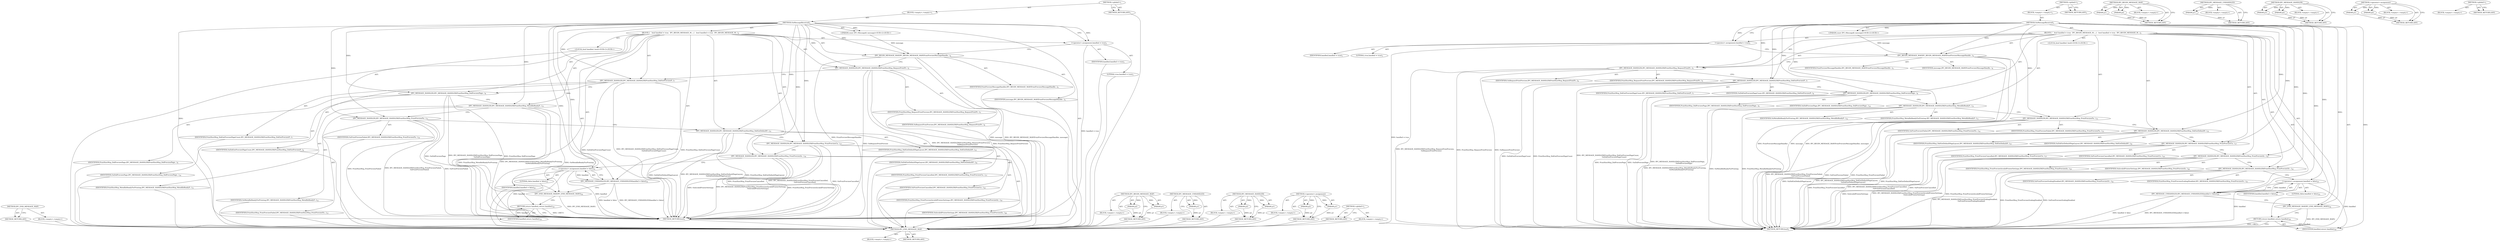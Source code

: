 digraph "&lt;global&gt;" {
vulnerable_87 [label=<(METHOD,IPC_END_MESSAGE_MAP)>];
vulnerable_88 [label=<(BLOCK,&lt;empty&gt;,&lt;empty&gt;)>];
vulnerable_89 [label=<(METHOD_RETURN,ANY)>];
vulnerable_6 [label=<(METHOD,&lt;global&gt;)<SUB>1</SUB>>];
vulnerable_7 [label=<(BLOCK,&lt;empty&gt;,&lt;empty&gt;)<SUB>1</SUB>>];
vulnerable_8 [label=<(METHOD,OnMessageReceived)<SUB>1</SUB>>];
vulnerable_9 [label="<(PARAM,const IPC::Message&amp; message)<SUB>2</SUB>>"];
vulnerable_10 [label=<(BLOCK,{
   bool handled = true;
  IPC_BEGIN_MESSAGE_M...,{
   bool handled = true;
  IPC_BEGIN_MESSAGE_M...)<SUB>2</SUB>>];
vulnerable_11 [label="<(LOCAL,bool handled: bool)<SUB>3</SUB>>"];
vulnerable_12 [label=<(&lt;operator&gt;.assignment,handled = true)<SUB>3</SUB>>];
vulnerable_13 [label=<(IDENTIFIER,handled,handled = true)<SUB>3</SUB>>];
vulnerable_14 [label=<(LITERAL,true,handled = true)<SUB>3</SUB>>];
vulnerable_15 [label=<(IPC_BEGIN_MESSAGE_MAP,IPC_BEGIN_MESSAGE_MAP(PrintPreviewMessageHandle...)<SUB>4</SUB>>];
vulnerable_16 [label=<(IDENTIFIER,PrintPreviewMessageHandler,IPC_BEGIN_MESSAGE_MAP(PrintPreviewMessageHandle...)<SUB>4</SUB>>];
vulnerable_17 [label=<(IDENTIFIER,message,IPC_BEGIN_MESSAGE_MAP(PrintPreviewMessageHandle...)<SUB>4</SUB>>];
vulnerable_18 [label=<(IPC_MESSAGE_HANDLER,IPC_MESSAGE_HANDLER(PrintHostMsg_RequestPrintPr...)<SUB>5</SUB>>];
vulnerable_19 [label=<(IDENTIFIER,PrintHostMsg_RequestPrintPreview,IPC_MESSAGE_HANDLER(PrintHostMsg_RequestPrintPr...)<SUB>5</SUB>>];
vulnerable_20 [label=<(IDENTIFIER,OnRequestPrintPreview,IPC_MESSAGE_HANDLER(PrintHostMsg_RequestPrintPr...)<SUB>6</SUB>>];
vulnerable_21 [label=<(IPC_MESSAGE_HANDLER,IPC_MESSAGE_HANDLER(PrintHostMsg_DidGetPreviewP...)<SUB>7</SUB>>];
vulnerable_22 [label=<(IDENTIFIER,PrintHostMsg_DidGetPreviewPageCount,IPC_MESSAGE_HANDLER(PrintHostMsg_DidGetPreviewP...)<SUB>7</SUB>>];
vulnerable_23 [label=<(IDENTIFIER,OnDidGetPreviewPageCount,IPC_MESSAGE_HANDLER(PrintHostMsg_DidGetPreviewP...)<SUB>8</SUB>>];
vulnerable_24 [label=<(IPC_MESSAGE_HANDLER,IPC_MESSAGE_HANDLER(PrintHostMsg_DidPreviewPage...)<SUB>9</SUB>>];
vulnerable_25 [label=<(IDENTIFIER,PrintHostMsg_DidPreviewPage,IPC_MESSAGE_HANDLER(PrintHostMsg_DidPreviewPage...)<SUB>9</SUB>>];
vulnerable_26 [label=<(IDENTIFIER,OnDidPreviewPage,IPC_MESSAGE_HANDLER(PrintHostMsg_DidPreviewPage...)<SUB>10</SUB>>];
vulnerable_27 [label=<(IPC_MESSAGE_HANDLER,IPC_MESSAGE_HANDLER(PrintHostMsg_MetafileReadyF...)<SUB>11</SUB>>];
vulnerable_28 [label=<(IDENTIFIER,PrintHostMsg_MetafileReadyForPrinting,IPC_MESSAGE_HANDLER(PrintHostMsg_MetafileReadyF...)<SUB>11</SUB>>];
vulnerable_29 [label=<(IDENTIFIER,OnMetafileReadyForPrinting,IPC_MESSAGE_HANDLER(PrintHostMsg_MetafileReadyF...)<SUB>12</SUB>>];
vulnerable_30 [label=<(IPC_MESSAGE_HANDLER,IPC_MESSAGE_HANDLER(PrintHostMsg_PrintPreviewFa...)<SUB>13</SUB>>];
vulnerable_31 [label=<(IDENTIFIER,PrintHostMsg_PrintPreviewFailed,IPC_MESSAGE_HANDLER(PrintHostMsg_PrintPreviewFa...)<SUB>13</SUB>>];
vulnerable_32 [label=<(IDENTIFIER,OnPrintPreviewFailed,IPC_MESSAGE_HANDLER(PrintHostMsg_PrintPreviewFa...)<SUB>14</SUB>>];
vulnerable_33 [label=<(IPC_MESSAGE_HANDLER,IPC_MESSAGE_HANDLER(PrintHostMsg_DidGetDefaultP...)<SUB>15</SUB>>];
vulnerable_34 [label=<(IDENTIFIER,PrintHostMsg_DidGetDefaultPageLayout,IPC_MESSAGE_HANDLER(PrintHostMsg_DidGetDefaultP...)<SUB>15</SUB>>];
vulnerable_35 [label=<(IDENTIFIER,OnDidGetDefaultPageLayout,IPC_MESSAGE_HANDLER(PrintHostMsg_DidGetDefaultP...)<SUB>16</SUB>>];
vulnerable_36 [label=<(IPC_MESSAGE_HANDLER,IPC_MESSAGE_HANDLER(PrintHostMsg_PrintPreviewCa...)<SUB>17</SUB>>];
vulnerable_37 [label=<(IDENTIFIER,PrintHostMsg_PrintPreviewCancelled,IPC_MESSAGE_HANDLER(PrintHostMsg_PrintPreviewCa...)<SUB>17</SUB>>];
vulnerable_38 [label=<(IDENTIFIER,OnPrintPreviewCancelled,IPC_MESSAGE_HANDLER(PrintHostMsg_PrintPreviewCa...)<SUB>18</SUB>>];
vulnerable_39 [label=<(IPC_MESSAGE_HANDLER,IPC_MESSAGE_HANDLER(PrintHostMsg_PrintPreviewIn...)<SUB>19</SUB>>];
vulnerable_40 [label=<(IDENTIFIER,PrintHostMsg_PrintPreviewInvalidPrinterSettings,IPC_MESSAGE_HANDLER(PrintHostMsg_PrintPreviewIn...)<SUB>19</SUB>>];
vulnerable_41 [label=<(IDENTIFIER,OnInvalidPrinterSettings,IPC_MESSAGE_HANDLER(PrintHostMsg_PrintPreviewIn...)<SUB>20</SUB>>];
vulnerable_42 [label=<(IPC_MESSAGE_UNHANDLED,IPC_MESSAGE_UNHANDLED(handled = false))<SUB>21</SUB>>];
vulnerable_43 [label=<(&lt;operator&gt;.assignment,handled = false)<SUB>21</SUB>>];
vulnerable_44 [label=<(IDENTIFIER,handled,handled = false)<SUB>21</SUB>>];
vulnerable_45 [label=<(LITERAL,false,handled = false)<SUB>21</SUB>>];
vulnerable_46 [label=<(IPC_END_MESSAGE_MAP,IPC_END_MESSAGE_MAP())<SUB>22</SUB>>];
vulnerable_47 [label=<(RETURN,return handled;,return handled;)<SUB>23</SUB>>];
vulnerable_48 [label=<(IDENTIFIER,handled,return handled;)<SUB>23</SUB>>];
vulnerable_49 [label=<(METHOD_RETURN,bool)<SUB>1</SUB>>];
vulnerable_51 [label=<(METHOD_RETURN,ANY)<SUB>1</SUB>>];
vulnerable_73 [label=<(METHOD,IPC_BEGIN_MESSAGE_MAP)>];
vulnerable_74 [label=<(PARAM,p1)>];
vulnerable_75 [label=<(PARAM,p2)>];
vulnerable_76 [label=<(BLOCK,&lt;empty&gt;,&lt;empty&gt;)>];
vulnerable_77 [label=<(METHOD_RETURN,ANY)>];
vulnerable_83 [label=<(METHOD,IPC_MESSAGE_UNHANDLED)>];
vulnerable_84 [label=<(PARAM,p1)>];
vulnerable_85 [label=<(BLOCK,&lt;empty&gt;,&lt;empty&gt;)>];
vulnerable_86 [label=<(METHOD_RETURN,ANY)>];
vulnerable_78 [label=<(METHOD,IPC_MESSAGE_HANDLER)>];
vulnerable_79 [label=<(PARAM,p1)>];
vulnerable_80 [label=<(PARAM,p2)>];
vulnerable_81 [label=<(BLOCK,&lt;empty&gt;,&lt;empty&gt;)>];
vulnerable_82 [label=<(METHOD_RETURN,ANY)>];
vulnerable_68 [label=<(METHOD,&lt;operator&gt;.assignment)>];
vulnerable_69 [label=<(PARAM,p1)>];
vulnerable_70 [label=<(PARAM,p2)>];
vulnerable_71 [label=<(BLOCK,&lt;empty&gt;,&lt;empty&gt;)>];
vulnerable_72 [label=<(METHOD_RETURN,ANY)>];
vulnerable_62 [label=<(METHOD,&lt;global&gt;)<SUB>1</SUB>>];
vulnerable_63 [label=<(BLOCK,&lt;empty&gt;,&lt;empty&gt;)>];
vulnerable_64 [label=<(METHOD_RETURN,ANY)>];
fixed_90 [label=<(METHOD,IPC_END_MESSAGE_MAP)>];
fixed_91 [label=<(BLOCK,&lt;empty&gt;,&lt;empty&gt;)>];
fixed_92 [label=<(METHOD_RETURN,ANY)>];
fixed_6 [label=<(METHOD,&lt;global&gt;)<SUB>1</SUB>>];
fixed_7 [label=<(BLOCK,&lt;empty&gt;,&lt;empty&gt;)<SUB>1</SUB>>];
fixed_8 [label=<(METHOD,OnMessageReceived)<SUB>1</SUB>>];
fixed_9 [label="<(PARAM,const IPC::Message&amp; message)<SUB>2</SUB>>"];
fixed_10 [label=<(BLOCK,{
   bool handled = true;
  IPC_BEGIN_MESSAGE_M...,{
   bool handled = true;
  IPC_BEGIN_MESSAGE_M...)<SUB>2</SUB>>];
fixed_11 [label="<(LOCAL,bool handled: bool)<SUB>3</SUB>>"];
fixed_12 [label=<(&lt;operator&gt;.assignment,handled = true)<SUB>3</SUB>>];
fixed_13 [label=<(IDENTIFIER,handled,handled = true)<SUB>3</SUB>>];
fixed_14 [label=<(LITERAL,true,handled = true)<SUB>3</SUB>>];
fixed_15 [label=<(IPC_BEGIN_MESSAGE_MAP,IPC_BEGIN_MESSAGE_MAP(PrintPreviewMessageHandle...)<SUB>4</SUB>>];
fixed_16 [label=<(IDENTIFIER,PrintPreviewMessageHandler,IPC_BEGIN_MESSAGE_MAP(PrintPreviewMessageHandle...)<SUB>4</SUB>>];
fixed_17 [label=<(IDENTIFIER,message,IPC_BEGIN_MESSAGE_MAP(PrintPreviewMessageHandle...)<SUB>4</SUB>>];
fixed_18 [label=<(IPC_MESSAGE_HANDLER,IPC_MESSAGE_HANDLER(PrintHostMsg_RequestPrintPr...)<SUB>5</SUB>>];
fixed_19 [label=<(IDENTIFIER,PrintHostMsg_RequestPrintPreview,IPC_MESSAGE_HANDLER(PrintHostMsg_RequestPrintPr...)<SUB>5</SUB>>];
fixed_20 [label=<(IDENTIFIER,OnRequestPrintPreview,IPC_MESSAGE_HANDLER(PrintHostMsg_RequestPrintPr...)<SUB>6</SUB>>];
fixed_21 [label=<(IPC_MESSAGE_HANDLER,IPC_MESSAGE_HANDLER(PrintHostMsg_DidGetPreviewP...)<SUB>7</SUB>>];
fixed_22 [label=<(IDENTIFIER,PrintHostMsg_DidGetPreviewPageCount,IPC_MESSAGE_HANDLER(PrintHostMsg_DidGetPreviewP...)<SUB>7</SUB>>];
fixed_23 [label=<(IDENTIFIER,OnDidGetPreviewPageCount,IPC_MESSAGE_HANDLER(PrintHostMsg_DidGetPreviewP...)<SUB>8</SUB>>];
fixed_24 [label=<(IPC_MESSAGE_HANDLER,IPC_MESSAGE_HANDLER(PrintHostMsg_DidPreviewPage...)<SUB>9</SUB>>];
fixed_25 [label=<(IDENTIFIER,PrintHostMsg_DidPreviewPage,IPC_MESSAGE_HANDLER(PrintHostMsg_DidPreviewPage...)<SUB>9</SUB>>];
fixed_26 [label=<(IDENTIFIER,OnDidPreviewPage,IPC_MESSAGE_HANDLER(PrintHostMsg_DidPreviewPage...)<SUB>10</SUB>>];
fixed_27 [label=<(IPC_MESSAGE_HANDLER,IPC_MESSAGE_HANDLER(PrintHostMsg_MetafileReadyF...)<SUB>11</SUB>>];
fixed_28 [label=<(IDENTIFIER,PrintHostMsg_MetafileReadyForPrinting,IPC_MESSAGE_HANDLER(PrintHostMsg_MetafileReadyF...)<SUB>11</SUB>>];
fixed_29 [label=<(IDENTIFIER,OnMetafileReadyForPrinting,IPC_MESSAGE_HANDLER(PrintHostMsg_MetafileReadyF...)<SUB>12</SUB>>];
fixed_30 [label=<(IPC_MESSAGE_HANDLER,IPC_MESSAGE_HANDLER(PrintHostMsg_PrintPreviewFa...)<SUB>13</SUB>>];
fixed_31 [label=<(IDENTIFIER,PrintHostMsg_PrintPreviewFailed,IPC_MESSAGE_HANDLER(PrintHostMsg_PrintPreviewFa...)<SUB>13</SUB>>];
fixed_32 [label=<(IDENTIFIER,OnPrintPreviewFailed,IPC_MESSAGE_HANDLER(PrintHostMsg_PrintPreviewFa...)<SUB>14</SUB>>];
fixed_33 [label=<(IPC_MESSAGE_HANDLER,IPC_MESSAGE_HANDLER(PrintHostMsg_DidGetDefaultP...)<SUB>15</SUB>>];
fixed_34 [label=<(IDENTIFIER,PrintHostMsg_DidGetDefaultPageLayout,IPC_MESSAGE_HANDLER(PrintHostMsg_DidGetDefaultP...)<SUB>15</SUB>>];
fixed_35 [label=<(IDENTIFIER,OnDidGetDefaultPageLayout,IPC_MESSAGE_HANDLER(PrintHostMsg_DidGetDefaultP...)<SUB>16</SUB>>];
fixed_36 [label=<(IPC_MESSAGE_HANDLER,IPC_MESSAGE_HANDLER(PrintHostMsg_PrintPreviewCa...)<SUB>17</SUB>>];
fixed_37 [label=<(IDENTIFIER,PrintHostMsg_PrintPreviewCancelled,IPC_MESSAGE_HANDLER(PrintHostMsg_PrintPreviewCa...)<SUB>17</SUB>>];
fixed_38 [label=<(IDENTIFIER,OnPrintPreviewCancelled,IPC_MESSAGE_HANDLER(PrintHostMsg_PrintPreviewCa...)<SUB>18</SUB>>];
fixed_39 [label=<(IPC_MESSAGE_HANDLER,IPC_MESSAGE_HANDLER(PrintHostMsg_PrintPreviewIn...)<SUB>19</SUB>>];
fixed_40 [label=<(IDENTIFIER,PrintHostMsg_PrintPreviewInvalidPrinterSettings,IPC_MESSAGE_HANDLER(PrintHostMsg_PrintPreviewIn...)<SUB>19</SUB>>];
fixed_41 [label=<(IDENTIFIER,OnInvalidPrinterSettings,IPC_MESSAGE_HANDLER(PrintHostMsg_PrintPreviewIn...)<SUB>20</SUB>>];
fixed_42 [label=<(IPC_MESSAGE_HANDLER,IPC_MESSAGE_HANDLER(PrintHostMsg_PrintPreviewSc...)<SUB>21</SUB>>];
fixed_43 [label=<(IDENTIFIER,PrintHostMsg_PrintPreviewScalingDisabled,IPC_MESSAGE_HANDLER(PrintHostMsg_PrintPreviewSc...)<SUB>21</SUB>>];
fixed_44 [label=<(IDENTIFIER,OnPrintPreviewScalingDisabled,IPC_MESSAGE_HANDLER(PrintHostMsg_PrintPreviewSc...)<SUB>22</SUB>>];
fixed_45 [label=<(IPC_MESSAGE_UNHANDLED,IPC_MESSAGE_UNHANDLED(handled = false))<SUB>23</SUB>>];
fixed_46 [label=<(&lt;operator&gt;.assignment,handled = false)<SUB>23</SUB>>];
fixed_47 [label=<(IDENTIFIER,handled,handled = false)<SUB>23</SUB>>];
fixed_48 [label=<(LITERAL,false,handled = false)<SUB>23</SUB>>];
fixed_49 [label=<(IPC_END_MESSAGE_MAP,IPC_END_MESSAGE_MAP())<SUB>24</SUB>>];
fixed_50 [label=<(RETURN,return handled;,return handled;)<SUB>25</SUB>>];
fixed_51 [label=<(IDENTIFIER,handled,return handled;)<SUB>25</SUB>>];
fixed_52 [label=<(METHOD_RETURN,bool)<SUB>1</SUB>>];
fixed_54 [label=<(METHOD_RETURN,ANY)<SUB>1</SUB>>];
fixed_76 [label=<(METHOD,IPC_BEGIN_MESSAGE_MAP)>];
fixed_77 [label=<(PARAM,p1)>];
fixed_78 [label=<(PARAM,p2)>];
fixed_79 [label=<(BLOCK,&lt;empty&gt;,&lt;empty&gt;)>];
fixed_80 [label=<(METHOD_RETURN,ANY)>];
fixed_86 [label=<(METHOD,IPC_MESSAGE_UNHANDLED)>];
fixed_87 [label=<(PARAM,p1)>];
fixed_88 [label=<(BLOCK,&lt;empty&gt;,&lt;empty&gt;)>];
fixed_89 [label=<(METHOD_RETURN,ANY)>];
fixed_81 [label=<(METHOD,IPC_MESSAGE_HANDLER)>];
fixed_82 [label=<(PARAM,p1)>];
fixed_83 [label=<(PARAM,p2)>];
fixed_84 [label=<(BLOCK,&lt;empty&gt;,&lt;empty&gt;)>];
fixed_85 [label=<(METHOD_RETURN,ANY)>];
fixed_71 [label=<(METHOD,&lt;operator&gt;.assignment)>];
fixed_72 [label=<(PARAM,p1)>];
fixed_73 [label=<(PARAM,p2)>];
fixed_74 [label=<(BLOCK,&lt;empty&gt;,&lt;empty&gt;)>];
fixed_75 [label=<(METHOD_RETURN,ANY)>];
fixed_65 [label=<(METHOD,&lt;global&gt;)<SUB>1</SUB>>];
fixed_66 [label=<(BLOCK,&lt;empty&gt;,&lt;empty&gt;)>];
fixed_67 [label=<(METHOD_RETURN,ANY)>];
vulnerable_87 -> vulnerable_88  [key=0, label="AST: "];
vulnerable_87 -> vulnerable_89  [key=0, label="AST: "];
vulnerable_87 -> vulnerable_89  [key=1, label="CFG: "];
vulnerable_88 -> fixed_90  [key=0];
vulnerable_89 -> fixed_90  [key=0];
vulnerable_6 -> vulnerable_7  [key=0, label="AST: "];
vulnerable_6 -> vulnerable_51  [key=0, label="AST: "];
vulnerable_6 -> vulnerable_51  [key=1, label="CFG: "];
vulnerable_7 -> vulnerable_8  [key=0, label="AST: "];
vulnerable_8 -> vulnerable_9  [key=0, label="AST: "];
vulnerable_8 -> vulnerable_9  [key=1, label="DDG: "];
vulnerable_8 -> vulnerable_10  [key=0, label="AST: "];
vulnerable_8 -> vulnerable_49  [key=0, label="AST: "];
vulnerable_8 -> vulnerable_12  [key=0, label="CFG: "];
vulnerable_8 -> vulnerable_12  [key=1, label="DDG: "];
vulnerable_8 -> vulnerable_46  [key=0, label="DDG: "];
vulnerable_8 -> vulnerable_15  [key=0, label="DDG: "];
vulnerable_8 -> vulnerable_18  [key=0, label="DDG: "];
vulnerable_8 -> vulnerable_21  [key=0, label="DDG: "];
vulnerable_8 -> vulnerable_24  [key=0, label="DDG: "];
vulnerable_8 -> vulnerable_27  [key=0, label="DDG: "];
vulnerable_8 -> vulnerable_30  [key=0, label="DDG: "];
vulnerable_8 -> vulnerable_33  [key=0, label="DDG: "];
vulnerable_8 -> vulnerable_36  [key=0, label="DDG: "];
vulnerable_8 -> vulnerable_39  [key=0, label="DDG: "];
vulnerable_8 -> vulnerable_42  [key=0, label="DDG: "];
vulnerable_8 -> vulnerable_48  [key=0, label="DDG: "];
vulnerable_8 -> vulnerable_43  [key=0, label="DDG: "];
vulnerable_9 -> vulnerable_15  [key=0, label="DDG: message"];
vulnerable_10 -> vulnerable_11  [key=0, label="AST: "];
vulnerable_10 -> vulnerable_12  [key=0, label="AST: "];
vulnerable_10 -> vulnerable_15  [key=0, label="AST: "];
vulnerable_10 -> vulnerable_18  [key=0, label="AST: "];
vulnerable_10 -> vulnerable_21  [key=0, label="AST: "];
vulnerable_10 -> vulnerable_24  [key=0, label="AST: "];
vulnerable_10 -> vulnerable_27  [key=0, label="AST: "];
vulnerable_10 -> vulnerable_30  [key=0, label="AST: "];
vulnerable_10 -> vulnerable_33  [key=0, label="AST: "];
vulnerable_10 -> vulnerable_36  [key=0, label="AST: "];
vulnerable_10 -> vulnerable_39  [key=0, label="AST: "];
vulnerable_10 -> vulnerable_42  [key=0, label="AST: "];
vulnerable_10 -> vulnerable_46  [key=0, label="AST: "];
vulnerable_10 -> vulnerable_47  [key=0, label="AST: "];
vulnerable_11 -> fixed_90  [key=0];
vulnerable_12 -> vulnerable_13  [key=0, label="AST: "];
vulnerable_12 -> vulnerable_14  [key=0, label="AST: "];
vulnerable_12 -> vulnerable_15  [key=0, label="CFG: "];
vulnerable_12 -> vulnerable_49  [key=0, label="DDG: handled = true"];
vulnerable_13 -> fixed_90  [key=0];
vulnerable_14 -> fixed_90  [key=0];
vulnerable_15 -> vulnerable_16  [key=0, label="AST: "];
vulnerable_15 -> vulnerable_17  [key=0, label="AST: "];
vulnerable_15 -> vulnerable_18  [key=0, label="CFG: "];
vulnerable_15 -> vulnerable_49  [key=0, label="DDG: message"];
vulnerable_15 -> vulnerable_49  [key=1, label="DDG: IPC_BEGIN_MESSAGE_MAP(PrintPreviewMessageHandler, message)"];
vulnerable_15 -> vulnerable_49  [key=2, label="DDG: PrintPreviewMessageHandler"];
vulnerable_16 -> fixed_90  [key=0];
vulnerable_17 -> fixed_90  [key=0];
vulnerable_18 -> vulnerable_19  [key=0, label="AST: "];
vulnerable_18 -> vulnerable_20  [key=0, label="AST: "];
vulnerable_18 -> vulnerable_21  [key=0, label="CFG: "];
vulnerable_18 -> vulnerable_49  [key=0, label="DDG: OnRequestPrintPreview"];
vulnerable_18 -> vulnerable_49  [key=1, label="DDG: IPC_MESSAGE_HANDLER(PrintHostMsg_RequestPrintPreview,
                        OnRequestPrintPreview)"];
vulnerable_18 -> vulnerable_49  [key=2, label="DDG: PrintHostMsg_RequestPrintPreview"];
vulnerable_19 -> fixed_90  [key=0];
vulnerable_20 -> fixed_90  [key=0];
vulnerable_21 -> vulnerable_22  [key=0, label="AST: "];
vulnerable_21 -> vulnerable_23  [key=0, label="AST: "];
vulnerable_21 -> vulnerable_24  [key=0, label="CFG: "];
vulnerable_21 -> vulnerable_49  [key=0, label="DDG: OnDidGetPreviewPageCount"];
vulnerable_21 -> vulnerable_49  [key=1, label="DDG: IPC_MESSAGE_HANDLER(PrintHostMsg_DidGetPreviewPageCount,
                        OnDidGetPreviewPageCount)"];
vulnerable_21 -> vulnerable_49  [key=2, label="DDG: PrintHostMsg_DidGetPreviewPageCount"];
vulnerable_22 -> fixed_90  [key=0];
vulnerable_23 -> fixed_90  [key=0];
vulnerable_24 -> vulnerable_25  [key=0, label="AST: "];
vulnerable_24 -> vulnerable_26  [key=0, label="AST: "];
vulnerable_24 -> vulnerable_27  [key=0, label="CFG: "];
vulnerable_24 -> vulnerable_49  [key=0, label="DDG: OnDidPreviewPage"];
vulnerable_24 -> vulnerable_49  [key=1, label="DDG: IPC_MESSAGE_HANDLER(PrintHostMsg_DidPreviewPage,
                        OnDidPreviewPage)"];
vulnerable_24 -> vulnerable_49  [key=2, label="DDG: PrintHostMsg_DidPreviewPage"];
vulnerable_25 -> fixed_90  [key=0];
vulnerable_26 -> fixed_90  [key=0];
vulnerable_27 -> vulnerable_28  [key=0, label="AST: "];
vulnerable_27 -> vulnerable_29  [key=0, label="AST: "];
vulnerable_27 -> vulnerable_30  [key=0, label="CFG: "];
vulnerable_27 -> vulnerable_49  [key=0, label="DDG: PrintHostMsg_MetafileReadyForPrinting"];
vulnerable_27 -> vulnerable_49  [key=1, label="DDG: IPC_MESSAGE_HANDLER(PrintHostMsg_MetafileReadyForPrinting,
                        OnMetafileReadyForPrinting)"];
vulnerable_27 -> vulnerable_49  [key=2, label="DDG: OnMetafileReadyForPrinting"];
vulnerable_28 -> fixed_90  [key=0];
vulnerable_29 -> fixed_90  [key=0];
vulnerable_30 -> vulnerable_31  [key=0, label="AST: "];
vulnerable_30 -> vulnerable_32  [key=0, label="AST: "];
vulnerable_30 -> vulnerable_33  [key=0, label="CFG: "];
vulnerable_30 -> vulnerable_49  [key=0, label="DDG: PrintHostMsg_PrintPreviewFailed"];
vulnerable_30 -> vulnerable_49  [key=1, label="DDG: IPC_MESSAGE_HANDLER(PrintHostMsg_PrintPreviewFailed,
                        OnPrintPreviewFailed)"];
vulnerable_30 -> vulnerable_49  [key=2, label="DDG: OnPrintPreviewFailed"];
vulnerable_31 -> fixed_90  [key=0];
vulnerable_32 -> fixed_90  [key=0];
vulnerable_33 -> vulnerable_34  [key=0, label="AST: "];
vulnerable_33 -> vulnerable_35  [key=0, label="AST: "];
vulnerable_33 -> vulnerable_36  [key=0, label="CFG: "];
vulnerable_33 -> vulnerable_49  [key=0, label="DDG: OnDidGetDefaultPageLayout"];
vulnerable_33 -> vulnerable_49  [key=1, label="DDG: IPC_MESSAGE_HANDLER(PrintHostMsg_DidGetDefaultPageLayout,
                        OnDidGetDefaultPageLayout)"];
vulnerable_33 -> vulnerable_49  [key=2, label="DDG: PrintHostMsg_DidGetDefaultPageLayout"];
vulnerable_34 -> fixed_90  [key=0];
vulnerable_35 -> fixed_90  [key=0];
vulnerable_36 -> vulnerable_37  [key=0, label="AST: "];
vulnerable_36 -> vulnerable_38  [key=0, label="AST: "];
vulnerable_36 -> vulnerable_39  [key=0, label="CFG: "];
vulnerable_36 -> vulnerable_49  [key=0, label="DDG: PrintHostMsg_PrintPreviewCancelled"];
vulnerable_36 -> vulnerable_49  [key=1, label="DDG: IPC_MESSAGE_HANDLER(PrintHostMsg_PrintPreviewCancelled,
                         OnPrintPreviewCancelled)"];
vulnerable_36 -> vulnerable_49  [key=2, label="DDG: OnPrintPreviewCancelled"];
vulnerable_37 -> fixed_90  [key=0];
vulnerable_38 -> fixed_90  [key=0];
vulnerable_39 -> vulnerable_40  [key=0, label="AST: "];
vulnerable_39 -> vulnerable_41  [key=0, label="AST: "];
vulnerable_39 -> vulnerable_43  [key=0, label="CFG: "];
vulnerable_39 -> vulnerable_49  [key=0, label="DDG: OnInvalidPrinterSettings"];
vulnerable_39 -> vulnerable_49  [key=1, label="DDG: IPC_MESSAGE_HANDLER(PrintHostMsg_PrintPreviewInvalidPrinterSettings,
                         OnInvalidPrinterSettings)"];
vulnerable_39 -> vulnerable_49  [key=2, label="DDG: PrintHostMsg_PrintPreviewInvalidPrinterSettings"];
vulnerable_40 -> fixed_90  [key=0];
vulnerable_41 -> fixed_90  [key=0];
vulnerable_42 -> vulnerable_43  [key=0, label="AST: "];
vulnerable_42 -> vulnerable_46  [key=0, label="CFG: "];
vulnerable_42 -> vulnerable_49  [key=0, label="DDG: handled = false"];
vulnerable_42 -> vulnerable_49  [key=1, label="DDG: IPC_MESSAGE_UNHANDLED(handled = false)"];
vulnerable_43 -> vulnerable_44  [key=0, label="AST: "];
vulnerable_43 -> vulnerable_45  [key=0, label="AST: "];
vulnerable_43 -> vulnerable_42  [key=0, label="CFG: "];
vulnerable_43 -> vulnerable_42  [key=1, label="DDG: handled"];
vulnerable_43 -> vulnerable_49  [key=0, label="DDG: handled"];
vulnerable_43 -> vulnerable_48  [key=0, label="DDG: handled"];
vulnerable_44 -> fixed_90  [key=0];
vulnerable_45 -> fixed_90  [key=0];
vulnerable_46 -> vulnerable_47  [key=0, label="CFG: "];
vulnerable_46 -> vulnerable_49  [key=0, label="DDG: IPC_END_MESSAGE_MAP()"];
vulnerable_47 -> vulnerable_48  [key=0, label="AST: "];
vulnerable_47 -> vulnerable_49  [key=0, label="CFG: "];
vulnerable_47 -> vulnerable_49  [key=1, label="DDG: &lt;RET&gt;"];
vulnerable_48 -> vulnerable_47  [key=0, label="DDG: handled"];
vulnerable_49 -> fixed_90  [key=0];
vulnerable_51 -> fixed_90  [key=0];
vulnerable_73 -> vulnerable_74  [key=0, label="AST: "];
vulnerable_73 -> vulnerable_74  [key=1, label="DDG: "];
vulnerable_73 -> vulnerable_76  [key=0, label="AST: "];
vulnerable_73 -> vulnerable_75  [key=0, label="AST: "];
vulnerable_73 -> vulnerable_75  [key=1, label="DDG: "];
vulnerable_73 -> vulnerable_77  [key=0, label="AST: "];
vulnerable_73 -> vulnerable_77  [key=1, label="CFG: "];
vulnerable_74 -> vulnerable_77  [key=0, label="DDG: p1"];
vulnerable_75 -> vulnerable_77  [key=0, label="DDG: p2"];
vulnerable_76 -> fixed_90  [key=0];
vulnerable_77 -> fixed_90  [key=0];
vulnerable_83 -> vulnerable_84  [key=0, label="AST: "];
vulnerable_83 -> vulnerable_84  [key=1, label="DDG: "];
vulnerable_83 -> vulnerable_85  [key=0, label="AST: "];
vulnerable_83 -> vulnerable_86  [key=0, label="AST: "];
vulnerable_83 -> vulnerable_86  [key=1, label="CFG: "];
vulnerable_84 -> vulnerable_86  [key=0, label="DDG: p1"];
vulnerable_85 -> fixed_90  [key=0];
vulnerable_86 -> fixed_90  [key=0];
vulnerable_78 -> vulnerable_79  [key=0, label="AST: "];
vulnerable_78 -> vulnerable_79  [key=1, label="DDG: "];
vulnerable_78 -> vulnerable_81  [key=0, label="AST: "];
vulnerable_78 -> vulnerable_80  [key=0, label="AST: "];
vulnerable_78 -> vulnerable_80  [key=1, label="DDG: "];
vulnerable_78 -> vulnerable_82  [key=0, label="AST: "];
vulnerable_78 -> vulnerable_82  [key=1, label="CFG: "];
vulnerable_79 -> vulnerable_82  [key=0, label="DDG: p1"];
vulnerable_80 -> vulnerable_82  [key=0, label="DDG: p2"];
vulnerable_81 -> fixed_90  [key=0];
vulnerable_82 -> fixed_90  [key=0];
vulnerable_68 -> vulnerable_69  [key=0, label="AST: "];
vulnerable_68 -> vulnerable_69  [key=1, label="DDG: "];
vulnerable_68 -> vulnerable_71  [key=0, label="AST: "];
vulnerable_68 -> vulnerable_70  [key=0, label="AST: "];
vulnerable_68 -> vulnerable_70  [key=1, label="DDG: "];
vulnerable_68 -> vulnerable_72  [key=0, label="AST: "];
vulnerable_68 -> vulnerable_72  [key=1, label="CFG: "];
vulnerable_69 -> vulnerable_72  [key=0, label="DDG: p1"];
vulnerable_70 -> vulnerable_72  [key=0, label="DDG: p2"];
vulnerable_71 -> fixed_90  [key=0];
vulnerable_72 -> fixed_90  [key=0];
vulnerable_62 -> vulnerable_63  [key=0, label="AST: "];
vulnerable_62 -> vulnerable_64  [key=0, label="AST: "];
vulnerable_62 -> vulnerable_64  [key=1, label="CFG: "];
vulnerable_63 -> fixed_90  [key=0];
vulnerable_64 -> fixed_90  [key=0];
fixed_90 -> fixed_91  [key=0, label="AST: "];
fixed_90 -> fixed_92  [key=0, label="AST: "];
fixed_90 -> fixed_92  [key=1, label="CFG: "];
fixed_6 -> fixed_7  [key=0, label="AST: "];
fixed_6 -> fixed_54  [key=0, label="AST: "];
fixed_6 -> fixed_54  [key=1, label="CFG: "];
fixed_7 -> fixed_8  [key=0, label="AST: "];
fixed_8 -> fixed_9  [key=0, label="AST: "];
fixed_8 -> fixed_9  [key=1, label="DDG: "];
fixed_8 -> fixed_10  [key=0, label="AST: "];
fixed_8 -> fixed_52  [key=0, label="AST: "];
fixed_8 -> fixed_12  [key=0, label="CFG: "];
fixed_8 -> fixed_12  [key=1, label="DDG: "];
fixed_8 -> fixed_49  [key=0, label="DDG: "];
fixed_8 -> fixed_15  [key=0, label="DDG: "];
fixed_8 -> fixed_18  [key=0, label="DDG: "];
fixed_8 -> fixed_21  [key=0, label="DDG: "];
fixed_8 -> fixed_24  [key=0, label="DDG: "];
fixed_8 -> fixed_27  [key=0, label="DDG: "];
fixed_8 -> fixed_30  [key=0, label="DDG: "];
fixed_8 -> fixed_33  [key=0, label="DDG: "];
fixed_8 -> fixed_36  [key=0, label="DDG: "];
fixed_8 -> fixed_39  [key=0, label="DDG: "];
fixed_8 -> fixed_42  [key=0, label="DDG: "];
fixed_8 -> fixed_45  [key=0, label="DDG: "];
fixed_8 -> fixed_51  [key=0, label="DDG: "];
fixed_8 -> fixed_46  [key=0, label="DDG: "];
fixed_9 -> fixed_15  [key=0, label="DDG: message"];
fixed_10 -> fixed_11  [key=0, label="AST: "];
fixed_10 -> fixed_12  [key=0, label="AST: "];
fixed_10 -> fixed_15  [key=0, label="AST: "];
fixed_10 -> fixed_18  [key=0, label="AST: "];
fixed_10 -> fixed_21  [key=0, label="AST: "];
fixed_10 -> fixed_24  [key=0, label="AST: "];
fixed_10 -> fixed_27  [key=0, label="AST: "];
fixed_10 -> fixed_30  [key=0, label="AST: "];
fixed_10 -> fixed_33  [key=0, label="AST: "];
fixed_10 -> fixed_36  [key=0, label="AST: "];
fixed_10 -> fixed_39  [key=0, label="AST: "];
fixed_10 -> fixed_42  [key=0, label="AST: "];
fixed_10 -> fixed_45  [key=0, label="AST: "];
fixed_10 -> fixed_49  [key=0, label="AST: "];
fixed_10 -> fixed_50  [key=0, label="AST: "];
fixed_12 -> fixed_13  [key=0, label="AST: "];
fixed_12 -> fixed_14  [key=0, label="AST: "];
fixed_12 -> fixed_15  [key=0, label="CFG: "];
fixed_12 -> fixed_52  [key=0, label="DDG: handled = true"];
fixed_15 -> fixed_16  [key=0, label="AST: "];
fixed_15 -> fixed_17  [key=0, label="AST: "];
fixed_15 -> fixed_18  [key=0, label="CFG: "];
fixed_15 -> fixed_52  [key=0, label="DDG: message"];
fixed_15 -> fixed_52  [key=1, label="DDG: IPC_BEGIN_MESSAGE_MAP(PrintPreviewMessageHandler, message)"];
fixed_15 -> fixed_52  [key=2, label="DDG: PrintPreviewMessageHandler"];
fixed_18 -> fixed_19  [key=0, label="AST: "];
fixed_18 -> fixed_20  [key=0, label="AST: "];
fixed_18 -> fixed_21  [key=0, label="CFG: "];
fixed_18 -> fixed_52  [key=0, label="DDG: OnRequestPrintPreview"];
fixed_18 -> fixed_52  [key=1, label="DDG: IPC_MESSAGE_HANDLER(PrintHostMsg_RequestPrintPreview,
                        OnRequestPrintPreview)"];
fixed_18 -> fixed_52  [key=2, label="DDG: PrintHostMsg_RequestPrintPreview"];
fixed_21 -> fixed_22  [key=0, label="AST: "];
fixed_21 -> fixed_23  [key=0, label="AST: "];
fixed_21 -> fixed_24  [key=0, label="CFG: "];
fixed_21 -> fixed_52  [key=0, label="DDG: OnDidGetPreviewPageCount"];
fixed_21 -> fixed_52  [key=1, label="DDG: IPC_MESSAGE_HANDLER(PrintHostMsg_DidGetPreviewPageCount,
                        OnDidGetPreviewPageCount)"];
fixed_21 -> fixed_52  [key=2, label="DDG: PrintHostMsg_DidGetPreviewPageCount"];
fixed_24 -> fixed_25  [key=0, label="AST: "];
fixed_24 -> fixed_26  [key=0, label="AST: "];
fixed_24 -> fixed_27  [key=0, label="CFG: "];
fixed_24 -> fixed_52  [key=0, label="DDG: OnDidPreviewPage"];
fixed_24 -> fixed_52  [key=1, label="DDG: IPC_MESSAGE_HANDLER(PrintHostMsg_DidPreviewPage,
                        OnDidPreviewPage)"];
fixed_24 -> fixed_52  [key=2, label="DDG: PrintHostMsg_DidPreviewPage"];
fixed_27 -> fixed_28  [key=0, label="AST: "];
fixed_27 -> fixed_29  [key=0, label="AST: "];
fixed_27 -> fixed_30  [key=0, label="CFG: "];
fixed_27 -> fixed_52  [key=0, label="DDG: PrintHostMsg_MetafileReadyForPrinting"];
fixed_27 -> fixed_52  [key=1, label="DDG: IPC_MESSAGE_HANDLER(PrintHostMsg_MetafileReadyForPrinting,
                        OnMetafileReadyForPrinting)"];
fixed_27 -> fixed_52  [key=2, label="DDG: OnMetafileReadyForPrinting"];
fixed_30 -> fixed_31  [key=0, label="AST: "];
fixed_30 -> fixed_32  [key=0, label="AST: "];
fixed_30 -> fixed_33  [key=0, label="CFG: "];
fixed_30 -> fixed_52  [key=0, label="DDG: PrintHostMsg_PrintPreviewFailed"];
fixed_30 -> fixed_52  [key=1, label="DDG: IPC_MESSAGE_HANDLER(PrintHostMsg_PrintPreviewFailed,
                        OnPrintPreviewFailed)"];
fixed_30 -> fixed_52  [key=2, label="DDG: OnPrintPreviewFailed"];
fixed_33 -> fixed_34  [key=0, label="AST: "];
fixed_33 -> fixed_35  [key=0, label="AST: "];
fixed_33 -> fixed_36  [key=0, label="CFG: "];
fixed_33 -> fixed_52  [key=0, label="DDG: OnDidGetDefaultPageLayout"];
fixed_33 -> fixed_52  [key=1, label="DDG: IPC_MESSAGE_HANDLER(PrintHostMsg_DidGetDefaultPageLayout,
                        OnDidGetDefaultPageLayout)"];
fixed_33 -> fixed_52  [key=2, label="DDG: PrintHostMsg_DidGetDefaultPageLayout"];
fixed_36 -> fixed_37  [key=0, label="AST: "];
fixed_36 -> fixed_38  [key=0, label="AST: "];
fixed_36 -> fixed_39  [key=0, label="CFG: "];
fixed_36 -> fixed_52  [key=0, label="DDG: PrintHostMsg_PrintPreviewCancelled"];
fixed_36 -> fixed_52  [key=1, label="DDG: IPC_MESSAGE_HANDLER(PrintHostMsg_PrintPreviewCancelled,
                         OnPrintPreviewCancelled)"];
fixed_36 -> fixed_52  [key=2, label="DDG: OnPrintPreviewCancelled"];
fixed_39 -> fixed_40  [key=0, label="AST: "];
fixed_39 -> fixed_41  [key=0, label="AST: "];
fixed_39 -> fixed_42  [key=0, label="CFG: "];
fixed_39 -> fixed_52  [key=0, label="DDG: OnInvalidPrinterSettings"];
fixed_39 -> fixed_52  [key=1, label="DDG: IPC_MESSAGE_HANDLER(PrintHostMsg_PrintPreviewInvalidPrinterSettings,
                         OnInvalidPrinterSettings)"];
fixed_39 -> fixed_52  [key=2, label="DDG: PrintHostMsg_PrintPreviewInvalidPrinterSettings"];
fixed_42 -> fixed_43  [key=0, label="AST: "];
fixed_42 -> fixed_44  [key=0, label="AST: "];
fixed_42 -> fixed_46  [key=0, label="CFG: "];
fixed_42 -> fixed_52  [key=0, label="DDG: OnPrintPreviewScalingDisabled"];
fixed_42 -> fixed_52  [key=1, label="DDG: IPC_MESSAGE_HANDLER(PrintHostMsg_PrintPreviewScalingDisabled,
                        OnPrintPreviewScalingDisabled)"];
fixed_42 -> fixed_52  [key=2, label="DDG: PrintHostMsg_PrintPreviewScalingDisabled"];
fixed_45 -> fixed_46  [key=0, label="AST: "];
fixed_45 -> fixed_49  [key=0, label="CFG: "];
fixed_45 -> fixed_52  [key=0, label="DDG: handled = false"];
fixed_45 -> fixed_52  [key=1, label="DDG: IPC_MESSAGE_UNHANDLED(handled = false)"];
fixed_46 -> fixed_47  [key=0, label="AST: "];
fixed_46 -> fixed_48  [key=0, label="AST: "];
fixed_46 -> fixed_45  [key=0, label="CFG: "];
fixed_46 -> fixed_45  [key=1, label="DDG: handled"];
fixed_46 -> fixed_52  [key=0, label="DDG: handled"];
fixed_46 -> fixed_51  [key=0, label="DDG: handled"];
fixed_49 -> fixed_50  [key=0, label="CFG: "];
fixed_49 -> fixed_52  [key=0, label="DDG: IPC_END_MESSAGE_MAP()"];
fixed_50 -> fixed_51  [key=0, label="AST: "];
fixed_50 -> fixed_52  [key=0, label="CFG: "];
fixed_50 -> fixed_52  [key=1, label="DDG: &lt;RET&gt;"];
fixed_51 -> fixed_50  [key=0, label="DDG: handled"];
fixed_76 -> fixed_77  [key=0, label="AST: "];
fixed_76 -> fixed_77  [key=1, label="DDG: "];
fixed_76 -> fixed_79  [key=0, label="AST: "];
fixed_76 -> fixed_78  [key=0, label="AST: "];
fixed_76 -> fixed_78  [key=1, label="DDG: "];
fixed_76 -> fixed_80  [key=0, label="AST: "];
fixed_76 -> fixed_80  [key=1, label="CFG: "];
fixed_77 -> fixed_80  [key=0, label="DDG: p1"];
fixed_78 -> fixed_80  [key=0, label="DDG: p2"];
fixed_86 -> fixed_87  [key=0, label="AST: "];
fixed_86 -> fixed_87  [key=1, label="DDG: "];
fixed_86 -> fixed_88  [key=0, label="AST: "];
fixed_86 -> fixed_89  [key=0, label="AST: "];
fixed_86 -> fixed_89  [key=1, label="CFG: "];
fixed_87 -> fixed_89  [key=0, label="DDG: p1"];
fixed_81 -> fixed_82  [key=0, label="AST: "];
fixed_81 -> fixed_82  [key=1, label="DDG: "];
fixed_81 -> fixed_84  [key=0, label="AST: "];
fixed_81 -> fixed_83  [key=0, label="AST: "];
fixed_81 -> fixed_83  [key=1, label="DDG: "];
fixed_81 -> fixed_85  [key=0, label="AST: "];
fixed_81 -> fixed_85  [key=1, label="CFG: "];
fixed_82 -> fixed_85  [key=0, label="DDG: p1"];
fixed_83 -> fixed_85  [key=0, label="DDG: p2"];
fixed_71 -> fixed_72  [key=0, label="AST: "];
fixed_71 -> fixed_72  [key=1, label="DDG: "];
fixed_71 -> fixed_74  [key=0, label="AST: "];
fixed_71 -> fixed_73  [key=0, label="AST: "];
fixed_71 -> fixed_73  [key=1, label="DDG: "];
fixed_71 -> fixed_75  [key=0, label="AST: "];
fixed_71 -> fixed_75  [key=1, label="CFG: "];
fixed_72 -> fixed_75  [key=0, label="DDG: p1"];
fixed_73 -> fixed_75  [key=0, label="DDG: p2"];
fixed_65 -> fixed_66  [key=0, label="AST: "];
fixed_65 -> fixed_67  [key=0, label="AST: "];
fixed_65 -> fixed_67  [key=1, label="CFG: "];
}
